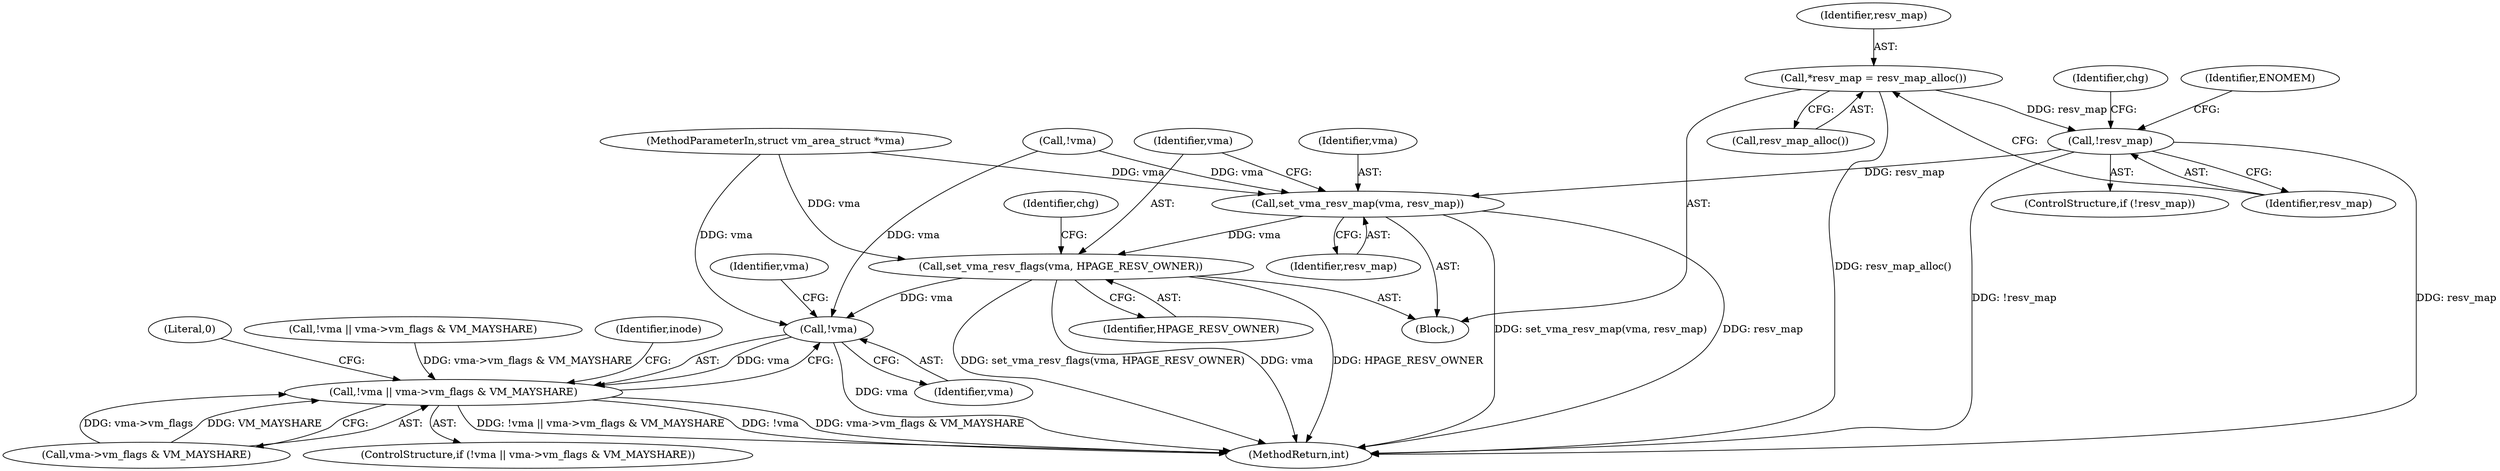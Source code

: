 digraph "0_linux_90481622d75715bfcb68501280a917dbfe516029_6@pointer" {
"1000148" [label="(Call,*resv_map = resv_map_alloc())"];
"1000152" [label="(Call,!resv_map)"];
"1000162" [label="(Call,set_vma_resv_map(vma, resv_map))"];
"1000165" [label="(Call,set_vma_resv_flags(vma, HPAGE_RESV_OWNER))"];
"1000202" [label="(Call,!vma)"];
"1000201" [label="(Call,!vma || vma->vm_flags & VM_MAYSHARE)"];
"1000127" [label="(Call,!vma)"];
"1000203" [label="(Identifier,vma)"];
"1000163" [label="(Identifier,vma)"];
"1000170" [label="(Identifier,chg)"];
"1000151" [label="(ControlStructure,if (!resv_map))"];
"1000158" [label="(Identifier,chg)"];
"1000153" [label="(Identifier,resv_map)"];
"1000200" [label="(ControlStructure,if (!vma || vma->vm_flags & VM_MAYSHARE))"];
"1000219" [label="(Literal,0)"];
"1000152" [label="(Call,!resv_map)"];
"1000126" [label="(Call,!vma || vma->vm_flags & VM_MAYSHARE)"];
"1000162" [label="(Call,set_vma_resv_map(vma, resv_map))"];
"1000202" [label="(Call,!vma)"];
"1000149" [label="(Identifier,resv_map)"];
"1000148" [label="(Call,*resv_map = resv_map_alloc())"];
"1000109" [label="(MethodParameterIn,struct vm_area_struct *vma)"];
"1000150" [label="(Call,resv_map_alloc())"];
"1000146" [label="(Block,)"];
"1000213" [label="(Identifier,inode)"];
"1000220" [label="(MethodReturn,int)"];
"1000156" [label="(Identifier,ENOMEM)"];
"1000201" [label="(Call,!vma || vma->vm_flags & VM_MAYSHARE)"];
"1000166" [label="(Identifier,vma)"];
"1000165" [label="(Call,set_vma_resv_flags(vma, HPAGE_RESV_OWNER))"];
"1000167" [label="(Identifier,HPAGE_RESV_OWNER)"];
"1000204" [label="(Call,vma->vm_flags & VM_MAYSHARE)"];
"1000164" [label="(Identifier,resv_map)"];
"1000206" [label="(Identifier,vma)"];
"1000148" -> "1000146"  [label="AST: "];
"1000148" -> "1000150"  [label="CFG: "];
"1000149" -> "1000148"  [label="AST: "];
"1000150" -> "1000148"  [label="AST: "];
"1000153" -> "1000148"  [label="CFG: "];
"1000148" -> "1000220"  [label="DDG: resv_map_alloc()"];
"1000148" -> "1000152"  [label="DDG: resv_map"];
"1000152" -> "1000151"  [label="AST: "];
"1000152" -> "1000153"  [label="CFG: "];
"1000153" -> "1000152"  [label="AST: "];
"1000156" -> "1000152"  [label="CFG: "];
"1000158" -> "1000152"  [label="CFG: "];
"1000152" -> "1000220"  [label="DDG: !resv_map"];
"1000152" -> "1000220"  [label="DDG: resv_map"];
"1000152" -> "1000162"  [label="DDG: resv_map"];
"1000162" -> "1000146"  [label="AST: "];
"1000162" -> "1000164"  [label="CFG: "];
"1000163" -> "1000162"  [label="AST: "];
"1000164" -> "1000162"  [label="AST: "];
"1000166" -> "1000162"  [label="CFG: "];
"1000162" -> "1000220"  [label="DDG: set_vma_resv_map(vma, resv_map)"];
"1000162" -> "1000220"  [label="DDG: resv_map"];
"1000127" -> "1000162"  [label="DDG: vma"];
"1000109" -> "1000162"  [label="DDG: vma"];
"1000162" -> "1000165"  [label="DDG: vma"];
"1000165" -> "1000146"  [label="AST: "];
"1000165" -> "1000167"  [label="CFG: "];
"1000166" -> "1000165"  [label="AST: "];
"1000167" -> "1000165"  [label="AST: "];
"1000170" -> "1000165"  [label="CFG: "];
"1000165" -> "1000220"  [label="DDG: vma"];
"1000165" -> "1000220"  [label="DDG: HPAGE_RESV_OWNER"];
"1000165" -> "1000220"  [label="DDG: set_vma_resv_flags(vma, HPAGE_RESV_OWNER)"];
"1000109" -> "1000165"  [label="DDG: vma"];
"1000165" -> "1000202"  [label="DDG: vma"];
"1000202" -> "1000201"  [label="AST: "];
"1000202" -> "1000203"  [label="CFG: "];
"1000203" -> "1000202"  [label="AST: "];
"1000206" -> "1000202"  [label="CFG: "];
"1000201" -> "1000202"  [label="CFG: "];
"1000202" -> "1000220"  [label="DDG: vma"];
"1000202" -> "1000201"  [label="DDG: vma"];
"1000127" -> "1000202"  [label="DDG: vma"];
"1000109" -> "1000202"  [label="DDG: vma"];
"1000201" -> "1000200"  [label="AST: "];
"1000201" -> "1000204"  [label="CFG: "];
"1000204" -> "1000201"  [label="AST: "];
"1000213" -> "1000201"  [label="CFG: "];
"1000219" -> "1000201"  [label="CFG: "];
"1000201" -> "1000220"  [label="DDG: !vma || vma->vm_flags & VM_MAYSHARE"];
"1000201" -> "1000220"  [label="DDG: !vma"];
"1000201" -> "1000220"  [label="DDG: vma->vm_flags & VM_MAYSHARE"];
"1000126" -> "1000201"  [label="DDG: vma->vm_flags & VM_MAYSHARE"];
"1000204" -> "1000201"  [label="DDG: vma->vm_flags"];
"1000204" -> "1000201"  [label="DDG: VM_MAYSHARE"];
}
